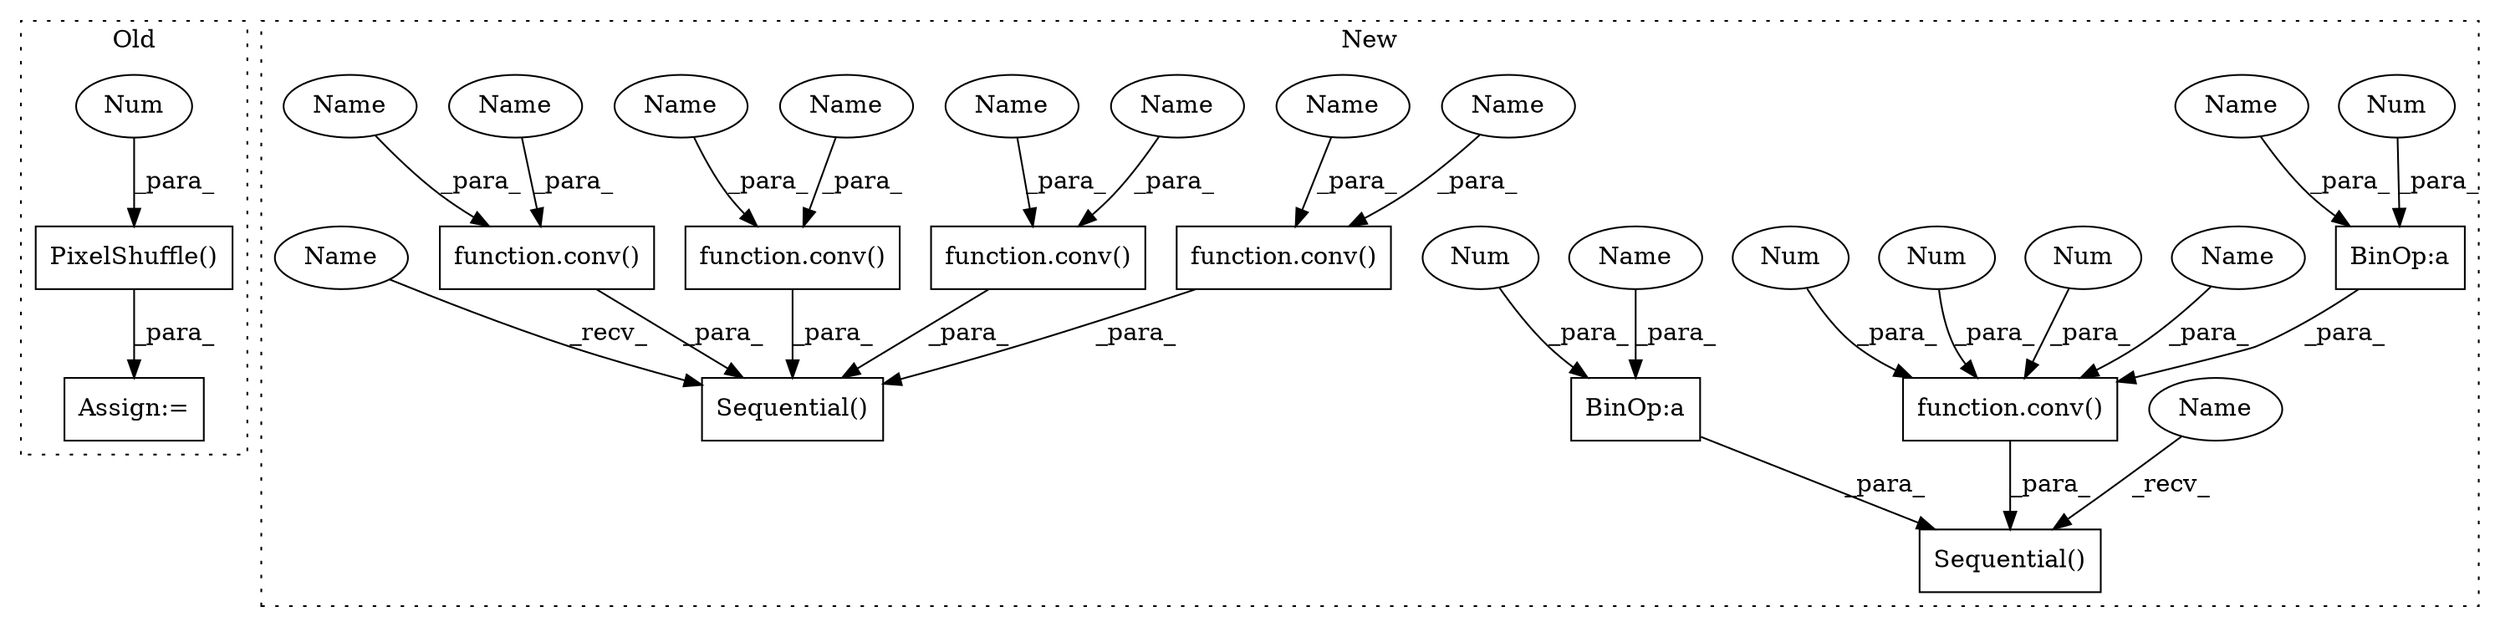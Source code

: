 digraph G {
subgraph cluster0 {
1 [label="PixelShuffle()" a="75" s="2264,2281" l="16,1" shape="box"];
5 [label="Num" a="76" s="2280" l="1" shape="ellipse"];
6 [label="Assign:=" a="68" s="2261" l="3" shape="box"];
label = "Old";
style="dotted";
}
subgraph cluster1 {
2 [label="function.conv()" a="75" s="1407,1416" l="5,1" shape="box"];
3 [label="Sequential()" a="75" s="1212,1417" l="27,11" shape="box"];
4 [label="function.conv()" a="75" s="1383,1392" l="5,1" shape="box"];
7 [label="Sequential()" a="75" s="1078,1171" l="27,15" shape="box"];
8 [label="function.conv()" a="75" s="1263,1272" l="5,1" shape="box"];
9 [label="BinOp:a" a="82" s="1122" l="2" shape="box"];
10 [label="Num" a="76" s="1124" l="1" shape="ellipse"];
11 [label="function.conv()" a="75" s="1149,1170" l="5,1" shape="box"];
12 [label="BinOp:a" a="82" s="1155" l="2" shape="box"];
13 [label="Num" a="76" s="1157" l="1" shape="ellipse"];
14 [label="Num" a="76" s="1166" l="1" shape="ellipse"];
15 [label="Num" a="76" s="1169" l="1" shape="ellipse"];
16 [label="Num" a="76" s="1163" l="1" shape="ellipse"];
17 [label="function.conv()" a="75" s="1287,1296" l="5,1" shape="box"];
18 [label="Name" a="87" s="1212" l="2" shape="ellipse"];
19 [label="Name" a="87" s="1078" l="2" shape="ellipse"];
20 [label="Name" a="87" s="1154" l="1" shape="ellipse"];
21 [label="Name" a="87" s="1160" l="1" shape="ellipse"];
22 [label="Name" a="87" s="1412" l="1" shape="ellipse"];
23 [label="Name" a="87" s="1415" l="1" shape="ellipse"];
24 [label="Name" a="87" s="1292" l="1" shape="ellipse"];
25 [label="Name" a="87" s="1121" l="1" shape="ellipse"];
26 [label="Name" a="87" s="1295" l="1" shape="ellipse"];
27 [label="Name" a="87" s="1391" l="1" shape="ellipse"];
28 [label="Name" a="87" s="1388" l="1" shape="ellipse"];
29 [label="Name" a="87" s="1268" l="1" shape="ellipse"];
30 [label="Name" a="87" s="1271" l="1" shape="ellipse"];
label = "New";
style="dotted";
}
1 -> 6 [label="_para_"];
2 -> 3 [label="_para_"];
4 -> 3 [label="_para_"];
5 -> 1 [label="_para_"];
8 -> 3 [label="_para_"];
9 -> 7 [label="_para_"];
10 -> 9 [label="_para_"];
11 -> 7 [label="_para_"];
12 -> 11 [label="_para_"];
13 -> 12 [label="_para_"];
14 -> 11 [label="_para_"];
15 -> 11 [label="_para_"];
16 -> 11 [label="_para_"];
17 -> 3 [label="_para_"];
18 -> 3 [label="_recv_"];
19 -> 7 [label="_recv_"];
20 -> 12 [label="_para_"];
21 -> 11 [label="_para_"];
22 -> 2 [label="_para_"];
23 -> 2 [label="_para_"];
24 -> 17 [label="_para_"];
25 -> 9 [label="_para_"];
26 -> 17 [label="_para_"];
27 -> 4 [label="_para_"];
28 -> 4 [label="_para_"];
29 -> 8 [label="_para_"];
30 -> 8 [label="_para_"];
}
